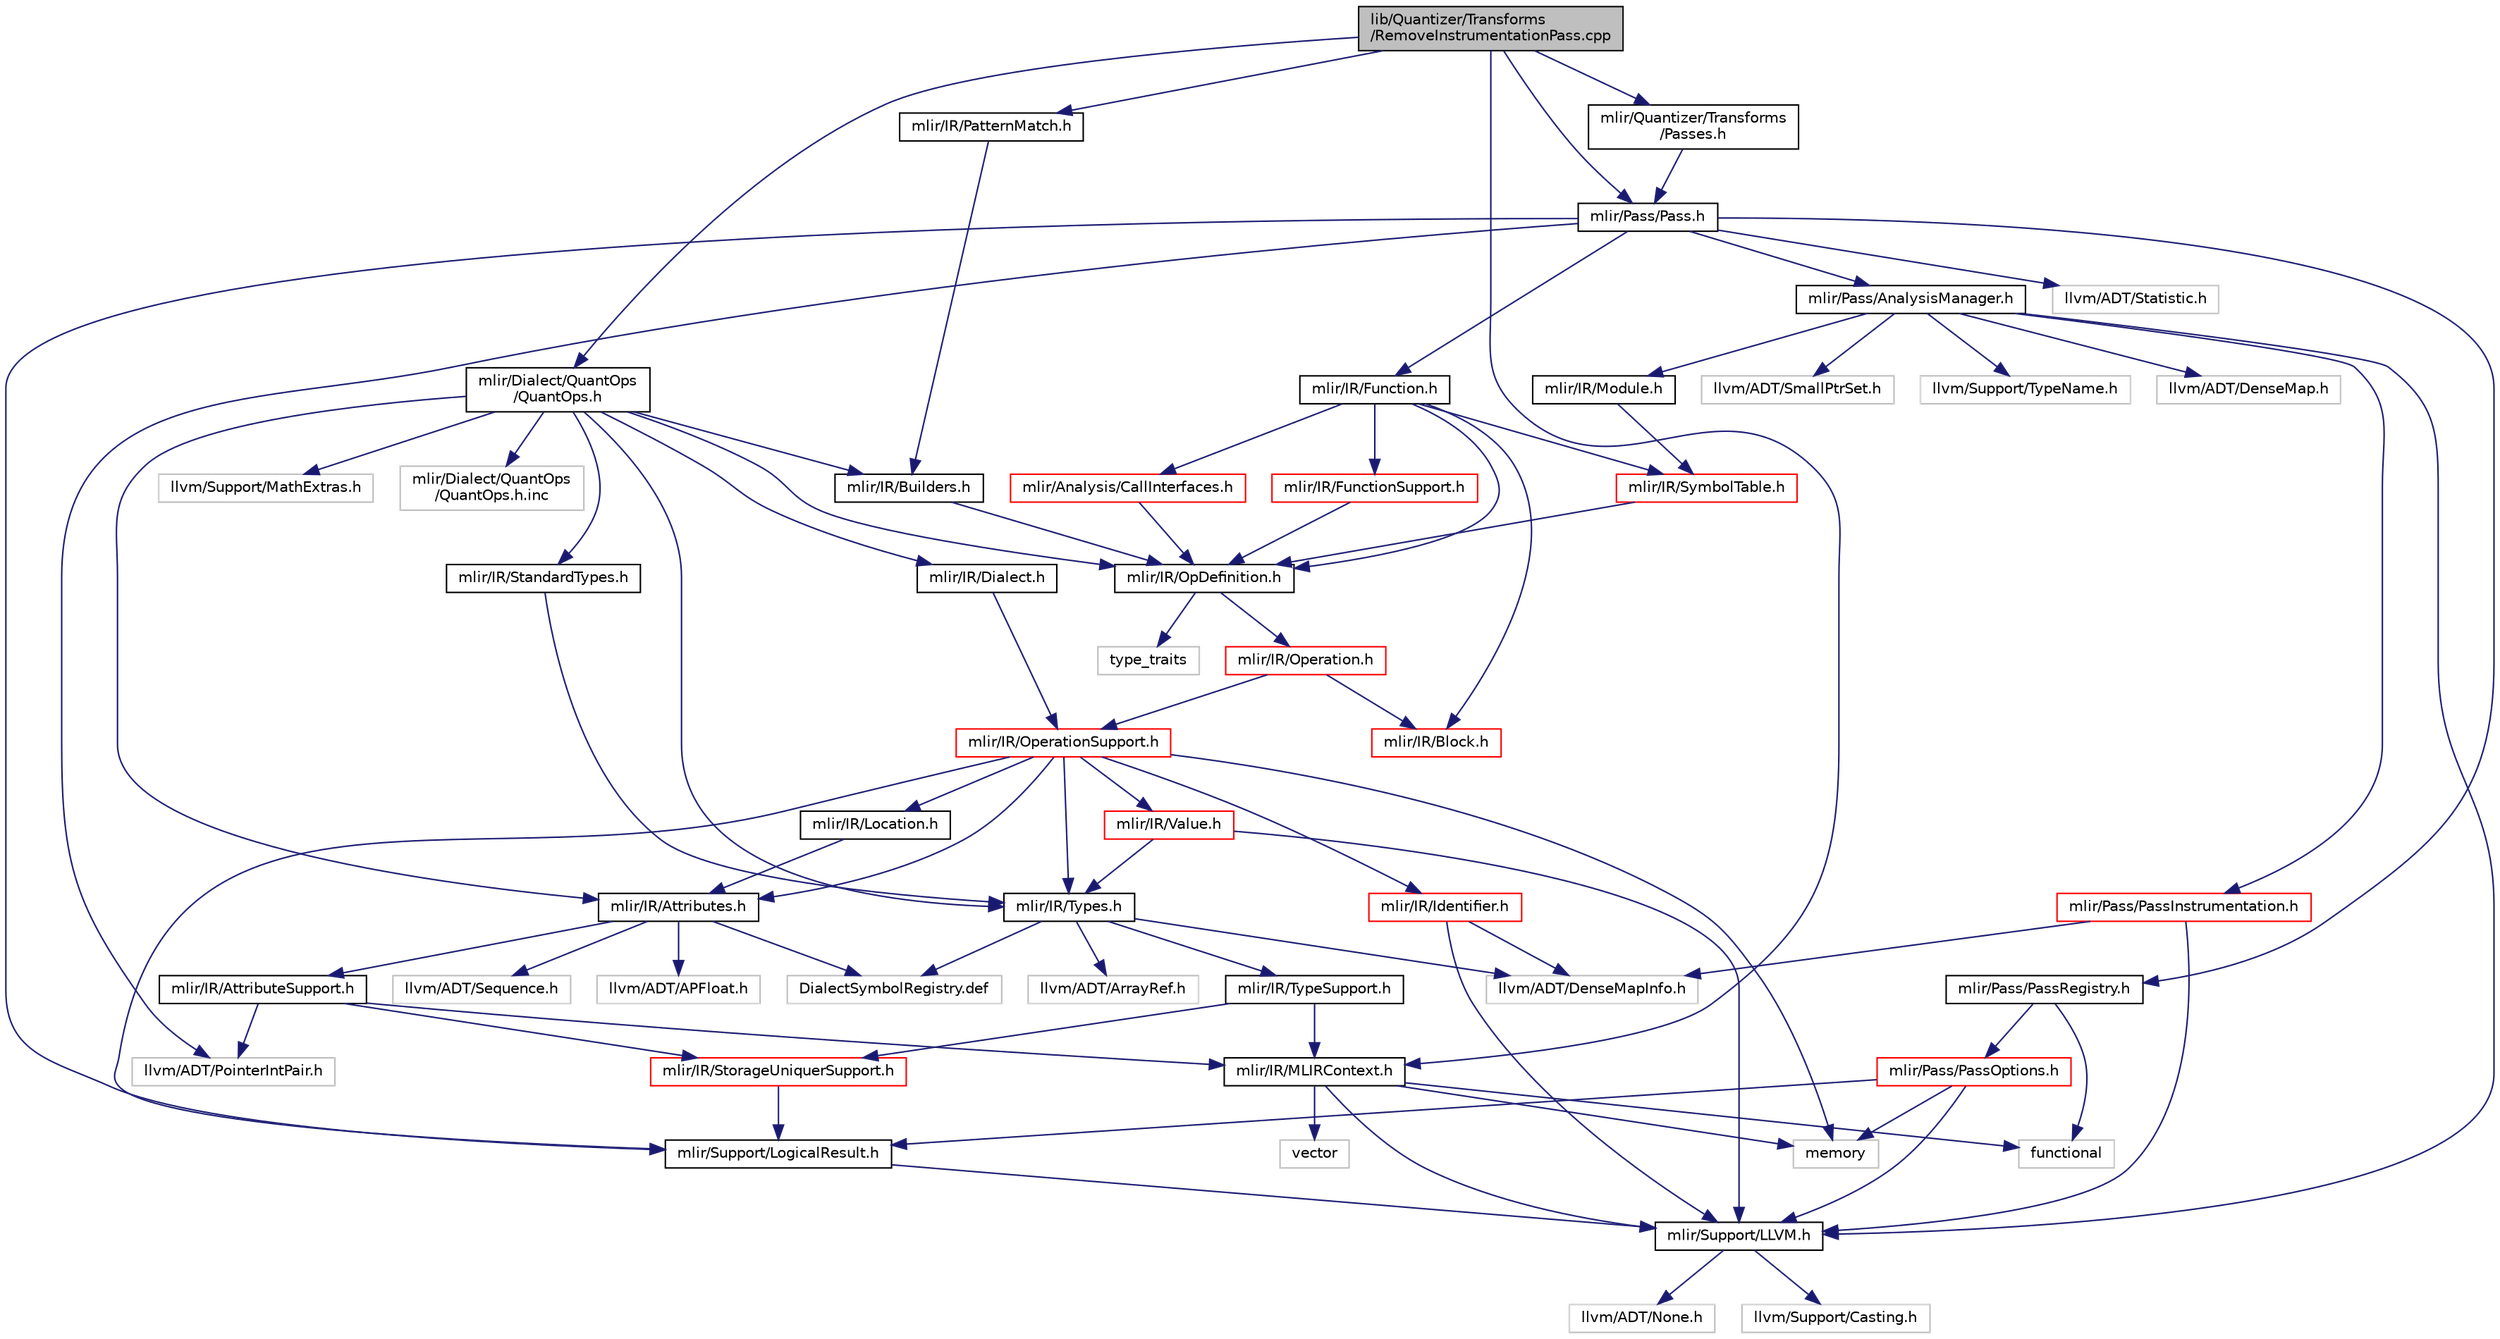 digraph "lib/Quantizer/Transforms/RemoveInstrumentationPass.cpp"
{
  bgcolor="transparent";
  edge [fontname="Helvetica",fontsize="10",labelfontname="Helvetica",labelfontsize="10"];
  node [fontname="Helvetica",fontsize="10",shape=record];
  Node0 [label="lib/Quantizer/Transforms\l/RemoveInstrumentationPass.cpp",height=0.2,width=0.4,color="black", fillcolor="grey75", style="filled", fontcolor="black"];
  Node0 -> Node1 [color="midnightblue",fontsize="10",style="solid",fontname="Helvetica"];
  Node1 [label="mlir/Dialect/QuantOps\l/QuantOps.h",height=0.2,width=0.4,color="black",URL="$QuantOps_8h.html"];
  Node1 -> Node2 [color="midnightblue",fontsize="10",style="solid",fontname="Helvetica"];
  Node2 [label="mlir/IR/Attributes.h",height=0.2,width=0.4,color="black",URL="$Attributes_8h.html"];
  Node2 -> Node3 [color="midnightblue",fontsize="10",style="solid",fontname="Helvetica"];
  Node3 [label="mlir/IR/AttributeSupport.h",height=0.2,width=0.4,color="black",URL="$AttributeSupport_8h.html"];
  Node3 -> Node4 [color="midnightblue",fontsize="10",style="solid",fontname="Helvetica"];
  Node4 [label="mlir/IR/MLIRContext.h",height=0.2,width=0.4,color="black",URL="$MLIRContext_8h.html"];
  Node4 -> Node5 [color="midnightblue",fontsize="10",style="solid",fontname="Helvetica"];
  Node5 [label="mlir/Support/LLVM.h",height=0.2,width=0.4,color="black",URL="$LLVM_8h.html"];
  Node5 -> Node6 [color="midnightblue",fontsize="10",style="solid",fontname="Helvetica"];
  Node6 [label="llvm/ADT/None.h",height=0.2,width=0.4,color="grey75"];
  Node5 -> Node7 [color="midnightblue",fontsize="10",style="solid",fontname="Helvetica"];
  Node7 [label="llvm/Support/Casting.h",height=0.2,width=0.4,color="grey75"];
  Node4 -> Node8 [color="midnightblue",fontsize="10",style="solid",fontname="Helvetica"];
  Node8 [label="functional",height=0.2,width=0.4,color="grey75"];
  Node4 -> Node9 [color="midnightblue",fontsize="10",style="solid",fontname="Helvetica"];
  Node9 [label="memory",height=0.2,width=0.4,color="grey75"];
  Node4 -> Node10 [color="midnightblue",fontsize="10",style="solid",fontname="Helvetica"];
  Node10 [label="vector",height=0.2,width=0.4,color="grey75"];
  Node3 -> Node11 [color="midnightblue",fontsize="10",style="solid",fontname="Helvetica"];
  Node11 [label="mlir/IR/StorageUniquerSupport.h",height=0.2,width=0.4,color="red",URL="$StorageUniquerSupport_8h.html"];
  Node11 -> Node12 [color="midnightblue",fontsize="10",style="solid",fontname="Helvetica"];
  Node12 [label="mlir/Support/LogicalResult.h",height=0.2,width=0.4,color="black",URL="$LogicalResult_8h.html"];
  Node12 -> Node5 [color="midnightblue",fontsize="10",style="solid",fontname="Helvetica"];
  Node3 -> Node19 [color="midnightblue",fontsize="10",style="solid",fontname="Helvetica"];
  Node19 [label="llvm/ADT/PointerIntPair.h",height=0.2,width=0.4,color="grey75"];
  Node2 -> Node20 [color="midnightblue",fontsize="10",style="solid",fontname="Helvetica"];
  Node20 [label="llvm/ADT/APFloat.h",height=0.2,width=0.4,color="grey75"];
  Node2 -> Node21 [color="midnightblue",fontsize="10",style="solid",fontname="Helvetica"];
  Node21 [label="llvm/ADT/Sequence.h",height=0.2,width=0.4,color="grey75"];
  Node2 -> Node22 [color="midnightblue",fontsize="10",style="solid",fontname="Helvetica"];
  Node22 [label="DialectSymbolRegistry.def",height=0.2,width=0.4,color="grey75"];
  Node1 -> Node23 [color="midnightblue",fontsize="10",style="solid",fontname="Helvetica"];
  Node23 [label="mlir/IR/Builders.h",height=0.2,width=0.4,color="black",URL="$IR_2Builders_8h.html"];
  Node23 -> Node24 [color="midnightblue",fontsize="10",style="solid",fontname="Helvetica"];
  Node24 [label="mlir/IR/OpDefinition.h",height=0.2,width=0.4,color="black",URL="$OpDefinition_8h.html"];
  Node24 -> Node25 [color="midnightblue",fontsize="10",style="solid",fontname="Helvetica"];
  Node25 [label="mlir/IR/Operation.h",height=0.2,width=0.4,color="red",URL="$Operation_8h.html"];
  Node25 -> Node26 [color="midnightblue",fontsize="10",style="solid",fontname="Helvetica"];
  Node26 [label="mlir/IR/Block.h",height=0.2,width=0.4,color="red",URL="$Block_8h.html"];
  Node25 -> Node41 [color="midnightblue",fontsize="10",style="solid",fontname="Helvetica"];
  Node41 [label="mlir/IR/OperationSupport.h",height=0.2,width=0.4,color="red",URL="$OperationSupport_8h.html"];
  Node41 -> Node2 [color="midnightblue",fontsize="10",style="solid",fontname="Helvetica"];
  Node41 -> Node42 [color="midnightblue",fontsize="10",style="solid",fontname="Helvetica"];
  Node42 [label="mlir/IR/Identifier.h",height=0.2,width=0.4,color="red",URL="$Identifier_8h.html"];
  Node42 -> Node5 [color="midnightblue",fontsize="10",style="solid",fontname="Helvetica"];
  Node42 -> Node32 [color="midnightblue",fontsize="10",style="solid",fontname="Helvetica"];
  Node32 [label="llvm/ADT/DenseMapInfo.h",height=0.2,width=0.4,color="grey75"];
  Node41 -> Node34 [color="midnightblue",fontsize="10",style="solid",fontname="Helvetica"];
  Node34 [label="mlir/IR/Location.h",height=0.2,width=0.4,color="black",URL="$Location_8h.html"];
  Node34 -> Node2 [color="midnightblue",fontsize="10",style="solid",fontname="Helvetica"];
  Node41 -> Node29 [color="midnightblue",fontsize="10",style="solid",fontname="Helvetica"];
  Node29 [label="mlir/IR/Types.h",height=0.2,width=0.4,color="black",URL="$Types_8h.html"];
  Node29 -> Node30 [color="midnightblue",fontsize="10",style="solid",fontname="Helvetica"];
  Node30 [label="mlir/IR/TypeSupport.h",height=0.2,width=0.4,color="black",URL="$TypeSupport_8h.html"];
  Node30 -> Node4 [color="midnightblue",fontsize="10",style="solid",fontname="Helvetica"];
  Node30 -> Node11 [color="midnightblue",fontsize="10",style="solid",fontname="Helvetica"];
  Node29 -> Node31 [color="midnightblue",fontsize="10",style="solid",fontname="Helvetica"];
  Node31 [label="llvm/ADT/ArrayRef.h",height=0.2,width=0.4,color="grey75"];
  Node29 -> Node32 [color="midnightblue",fontsize="10",style="solid",fontname="Helvetica"];
  Node29 -> Node22 [color="midnightblue",fontsize="10",style="solid",fontname="Helvetica"];
  Node41 -> Node28 [color="midnightblue",fontsize="10",style="solid",fontname="Helvetica"];
  Node28 [label="mlir/IR/Value.h",height=0.2,width=0.4,color="red",URL="$Value_8h.html"];
  Node28 -> Node29 [color="midnightblue",fontsize="10",style="solid",fontname="Helvetica"];
  Node28 -> Node5 [color="midnightblue",fontsize="10",style="solid",fontname="Helvetica"];
  Node41 -> Node12 [color="midnightblue",fontsize="10",style="solid",fontname="Helvetica"];
  Node41 -> Node9 [color="midnightblue",fontsize="10",style="solid",fontname="Helvetica"];
  Node24 -> Node47 [color="midnightblue",fontsize="10",style="solid",fontname="Helvetica"];
  Node47 [label="type_traits",height=0.2,width=0.4,color="grey75"];
  Node1 -> Node48 [color="midnightblue",fontsize="10",style="solid",fontname="Helvetica"];
  Node48 [label="mlir/IR/Dialect.h",height=0.2,width=0.4,color="black",URL="$IR_2Dialect_8h.html"];
  Node48 -> Node41 [color="midnightblue",fontsize="10",style="solid",fontname="Helvetica"];
  Node1 -> Node24 [color="midnightblue",fontsize="10",style="solid",fontname="Helvetica"];
  Node1 -> Node49 [color="midnightblue",fontsize="10",style="solid",fontname="Helvetica"];
  Node49 [label="mlir/IR/StandardTypes.h",height=0.2,width=0.4,color="black",URL="$StandardTypes_8h.html"];
  Node49 -> Node29 [color="midnightblue",fontsize="10",style="solid",fontname="Helvetica"];
  Node1 -> Node29 [color="midnightblue",fontsize="10",style="solid",fontname="Helvetica"];
  Node1 -> Node50 [color="midnightblue",fontsize="10",style="solid",fontname="Helvetica"];
  Node50 [label="llvm/Support/MathExtras.h",height=0.2,width=0.4,color="grey75"];
  Node1 -> Node51 [color="midnightblue",fontsize="10",style="solid",fontname="Helvetica"];
  Node51 [label="mlir/Dialect/QuantOps\l/QuantOps.h.inc",height=0.2,width=0.4,color="grey75"];
  Node0 -> Node4 [color="midnightblue",fontsize="10",style="solid",fontname="Helvetica"];
  Node0 -> Node52 [color="midnightblue",fontsize="10",style="solid",fontname="Helvetica"];
  Node52 [label="mlir/IR/PatternMatch.h",height=0.2,width=0.4,color="black",URL="$PatternMatch_8h.html"];
  Node52 -> Node23 [color="midnightblue",fontsize="10",style="solid",fontname="Helvetica"];
  Node0 -> Node53 [color="midnightblue",fontsize="10",style="solid",fontname="Helvetica"];
  Node53 [label="mlir/Pass/Pass.h",height=0.2,width=0.4,color="black",URL="$Pass_8h.html"];
  Node53 -> Node54 [color="midnightblue",fontsize="10",style="solid",fontname="Helvetica"];
  Node54 [label="mlir/IR/Function.h",height=0.2,width=0.4,color="black",URL="$Function_8h.html"];
  Node54 -> Node55 [color="midnightblue",fontsize="10",style="solid",fontname="Helvetica"];
  Node55 [label="mlir/Analysis/CallInterfaces.h",height=0.2,width=0.4,color="red",URL="$CallInterfaces_8h.html"];
  Node55 -> Node24 [color="midnightblue",fontsize="10",style="solid",fontname="Helvetica"];
  Node54 -> Node26 [color="midnightblue",fontsize="10",style="solid",fontname="Helvetica"];
  Node54 -> Node57 [color="midnightblue",fontsize="10",style="solid",fontname="Helvetica"];
  Node57 [label="mlir/IR/FunctionSupport.h",height=0.2,width=0.4,color="red",URL="$FunctionSupport_8h.html"];
  Node57 -> Node24 [color="midnightblue",fontsize="10",style="solid",fontname="Helvetica"];
  Node54 -> Node24 [color="midnightblue",fontsize="10",style="solid",fontname="Helvetica"];
  Node54 -> Node59 [color="midnightblue",fontsize="10",style="solid",fontname="Helvetica"];
  Node59 [label="mlir/IR/SymbolTable.h",height=0.2,width=0.4,color="red",URL="$SymbolTable_8h.html"];
  Node59 -> Node24 [color="midnightblue",fontsize="10",style="solid",fontname="Helvetica"];
  Node53 -> Node61 [color="midnightblue",fontsize="10",style="solid",fontname="Helvetica"];
  Node61 [label="mlir/Pass/AnalysisManager.h",height=0.2,width=0.4,color="black",URL="$AnalysisManager_8h.html"];
  Node61 -> Node62 [color="midnightblue",fontsize="10",style="solid",fontname="Helvetica"];
  Node62 [label="mlir/IR/Module.h",height=0.2,width=0.4,color="black",URL="$Module_8h.html"];
  Node62 -> Node59 [color="midnightblue",fontsize="10",style="solid",fontname="Helvetica"];
  Node61 -> Node63 [color="midnightblue",fontsize="10",style="solid",fontname="Helvetica"];
  Node63 [label="mlir/Pass/PassInstrumentation.h",height=0.2,width=0.4,color="red",URL="$PassInstrumentation_8h.html"];
  Node63 -> Node5 [color="midnightblue",fontsize="10",style="solid",fontname="Helvetica"];
  Node63 -> Node32 [color="midnightblue",fontsize="10",style="solid",fontname="Helvetica"];
  Node61 -> Node5 [color="midnightblue",fontsize="10",style="solid",fontname="Helvetica"];
  Node61 -> Node16 [color="midnightblue",fontsize="10",style="solid",fontname="Helvetica"];
  Node16 [label="llvm/ADT/DenseMap.h",height=0.2,width=0.4,color="grey75"];
  Node61 -> Node64 [color="midnightblue",fontsize="10",style="solid",fontname="Helvetica"];
  Node64 [label="llvm/ADT/SmallPtrSet.h",height=0.2,width=0.4,color="grey75"];
  Node61 -> Node65 [color="midnightblue",fontsize="10",style="solid",fontname="Helvetica"];
  Node65 [label="llvm/Support/TypeName.h",height=0.2,width=0.4,color="grey75"];
  Node53 -> Node66 [color="midnightblue",fontsize="10",style="solid",fontname="Helvetica"];
  Node66 [label="mlir/Pass/PassRegistry.h",height=0.2,width=0.4,color="black",URL="$PassRegistry_8h.html"];
  Node66 -> Node67 [color="midnightblue",fontsize="10",style="solid",fontname="Helvetica"];
  Node67 [label="mlir/Pass/PassOptions.h",height=0.2,width=0.4,color="red",URL="$PassOptions_8h.html"];
  Node67 -> Node5 [color="midnightblue",fontsize="10",style="solid",fontname="Helvetica"];
  Node67 -> Node12 [color="midnightblue",fontsize="10",style="solid",fontname="Helvetica"];
  Node67 -> Node9 [color="midnightblue",fontsize="10",style="solid",fontname="Helvetica"];
  Node66 -> Node8 [color="midnightblue",fontsize="10",style="solid",fontname="Helvetica"];
  Node53 -> Node12 [color="midnightblue",fontsize="10",style="solid",fontname="Helvetica"];
  Node53 -> Node19 [color="midnightblue",fontsize="10",style="solid",fontname="Helvetica"];
  Node53 -> Node70 [color="midnightblue",fontsize="10",style="solid",fontname="Helvetica"];
  Node70 [label="llvm/ADT/Statistic.h",height=0.2,width=0.4,color="grey75"];
  Node0 -> Node71 [color="midnightblue",fontsize="10",style="solid",fontname="Helvetica"];
  Node71 [label="mlir/Quantizer/Transforms\l/Passes.h",height=0.2,width=0.4,color="black",URL="$Quantizer_2Transforms_2Passes_8h.html"];
  Node71 -> Node53 [color="midnightblue",fontsize="10",style="solid",fontname="Helvetica"];
}
